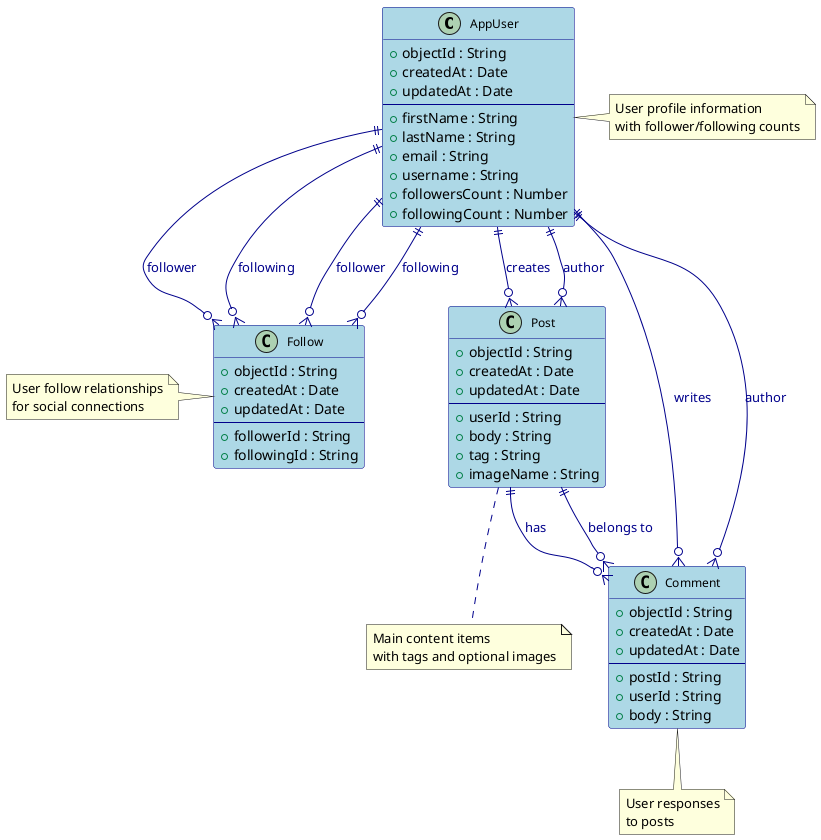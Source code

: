 @startuml PostStreamDatabase
!define RECTANGLE class

skinparam class {
    BackgroundColor LightBlue
    BorderColor DarkBlue
    FontColor Black
    FontSize 12
}

skinparam arrow {
    Color DarkBlue
    FontColor DarkBlue
}

class AppUser {
    +objectId : String
    +createdAt : Date
    +updatedAt : Date
    --
    +firstName : String
    +lastName : String
    +email : String
    +username : String
    +followersCount : Number
    +followingCount : Number
}

class Post {
    +objectId : String
    +createdAt : Date
    +updatedAt : Date
    --
    +userId : String
    +body : String
    +tag : String
    +imageName : String
}

class Comment {
    +objectId : String
    +createdAt : Date
    +updatedAt : Date
    --
    +postId : String
    +userId : String
    +body : String
}

class Follow {
    +objectId : String
    +createdAt : Date
    +updatedAt : Date
    --
    +followerId : String
    +followingId : String
}

' Relationships
AppUser ||--o{ Post : "creates"
AppUser ||--o{ Comment : "writes"
Post ||--o{ Comment : "has"
AppUser ||--o{ Follow : "follower"
AppUser ||--o{ Follow : "following"

' Relationship labels
Post }o--|| AppUser : author
Comment }o--|| AppUser : author
Comment }o--|| Post : belongs to
Follow }o--|| AppUser : follower
Follow }o--|| AppUser : following

note right of AppUser : User profile information\nwith follower/following counts
note bottom of Post : Main content items\nwith tags and optional images
note bottom of Comment : User responses\nto posts
note left of Follow : User follow relationships\nfor social connections

@enduml

